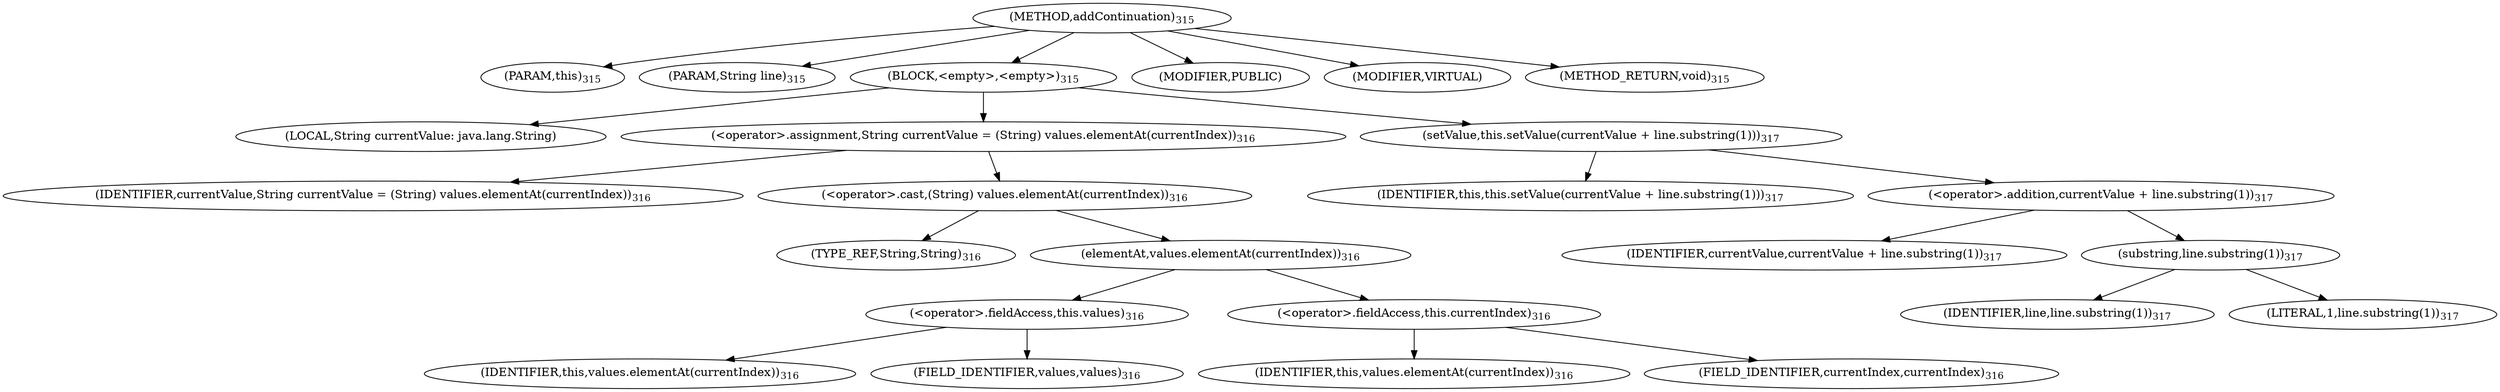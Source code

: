 digraph "addContinuation" {  
"562" [label = <(METHOD,addContinuation)<SUB>315</SUB>> ]
"21" [label = <(PARAM,this)<SUB>315</SUB>> ]
"563" [label = <(PARAM,String line)<SUB>315</SUB>> ]
"564" [label = <(BLOCK,&lt;empty&gt;,&lt;empty&gt;)<SUB>315</SUB>> ]
"565" [label = <(LOCAL,String currentValue: java.lang.String)> ]
"566" [label = <(&lt;operator&gt;.assignment,String currentValue = (String) values.elementAt(currentIndex))<SUB>316</SUB>> ]
"567" [label = <(IDENTIFIER,currentValue,String currentValue = (String) values.elementAt(currentIndex))<SUB>316</SUB>> ]
"568" [label = <(&lt;operator&gt;.cast,(String) values.elementAt(currentIndex))<SUB>316</SUB>> ]
"569" [label = <(TYPE_REF,String,String)<SUB>316</SUB>> ]
"570" [label = <(elementAt,values.elementAt(currentIndex))<SUB>316</SUB>> ]
"571" [label = <(&lt;operator&gt;.fieldAccess,this.values)<SUB>316</SUB>> ]
"572" [label = <(IDENTIFIER,this,values.elementAt(currentIndex))<SUB>316</SUB>> ]
"573" [label = <(FIELD_IDENTIFIER,values,values)<SUB>316</SUB>> ]
"574" [label = <(&lt;operator&gt;.fieldAccess,this.currentIndex)<SUB>316</SUB>> ]
"575" [label = <(IDENTIFIER,this,values.elementAt(currentIndex))<SUB>316</SUB>> ]
"576" [label = <(FIELD_IDENTIFIER,currentIndex,currentIndex)<SUB>316</SUB>> ]
"577" [label = <(setValue,this.setValue(currentValue + line.substring(1)))<SUB>317</SUB>> ]
"20" [label = <(IDENTIFIER,this,this.setValue(currentValue + line.substring(1)))<SUB>317</SUB>> ]
"578" [label = <(&lt;operator&gt;.addition,currentValue + line.substring(1))<SUB>317</SUB>> ]
"579" [label = <(IDENTIFIER,currentValue,currentValue + line.substring(1))<SUB>317</SUB>> ]
"580" [label = <(substring,line.substring(1))<SUB>317</SUB>> ]
"581" [label = <(IDENTIFIER,line,line.substring(1))<SUB>317</SUB>> ]
"582" [label = <(LITERAL,1,line.substring(1))<SUB>317</SUB>> ]
"583" [label = <(MODIFIER,PUBLIC)> ]
"584" [label = <(MODIFIER,VIRTUAL)> ]
"585" [label = <(METHOD_RETURN,void)<SUB>315</SUB>> ]
  "562" -> "21" 
  "562" -> "563" 
  "562" -> "564" 
  "562" -> "583" 
  "562" -> "584" 
  "562" -> "585" 
  "564" -> "565" 
  "564" -> "566" 
  "564" -> "577" 
  "566" -> "567" 
  "566" -> "568" 
  "568" -> "569" 
  "568" -> "570" 
  "570" -> "571" 
  "570" -> "574" 
  "571" -> "572" 
  "571" -> "573" 
  "574" -> "575" 
  "574" -> "576" 
  "577" -> "20" 
  "577" -> "578" 
  "578" -> "579" 
  "578" -> "580" 
  "580" -> "581" 
  "580" -> "582" 
}
